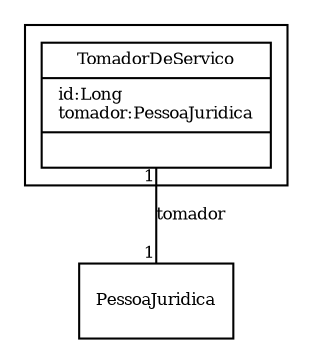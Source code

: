 digraph G{
fontname = "Times-Roman"
fontsize = 8

node [
        fontname = "Times-Roman"
        fontsize = 8
        shape = "record"
]

edge [
        fontname = "Times-Roman"
        fontsize = 8
]

subgraph clusterTOMADOR_DE_SERVICO
{
TomadorDeServico [label = "{TomadorDeServico|id:Long\ltomador:PessoaJuridica\l|\l}"]
}
edge [arrowhead = "none" headlabel = "1" taillabel = "1"] TomadorDeServico -> PessoaJuridica [label = "tomador"]
}
